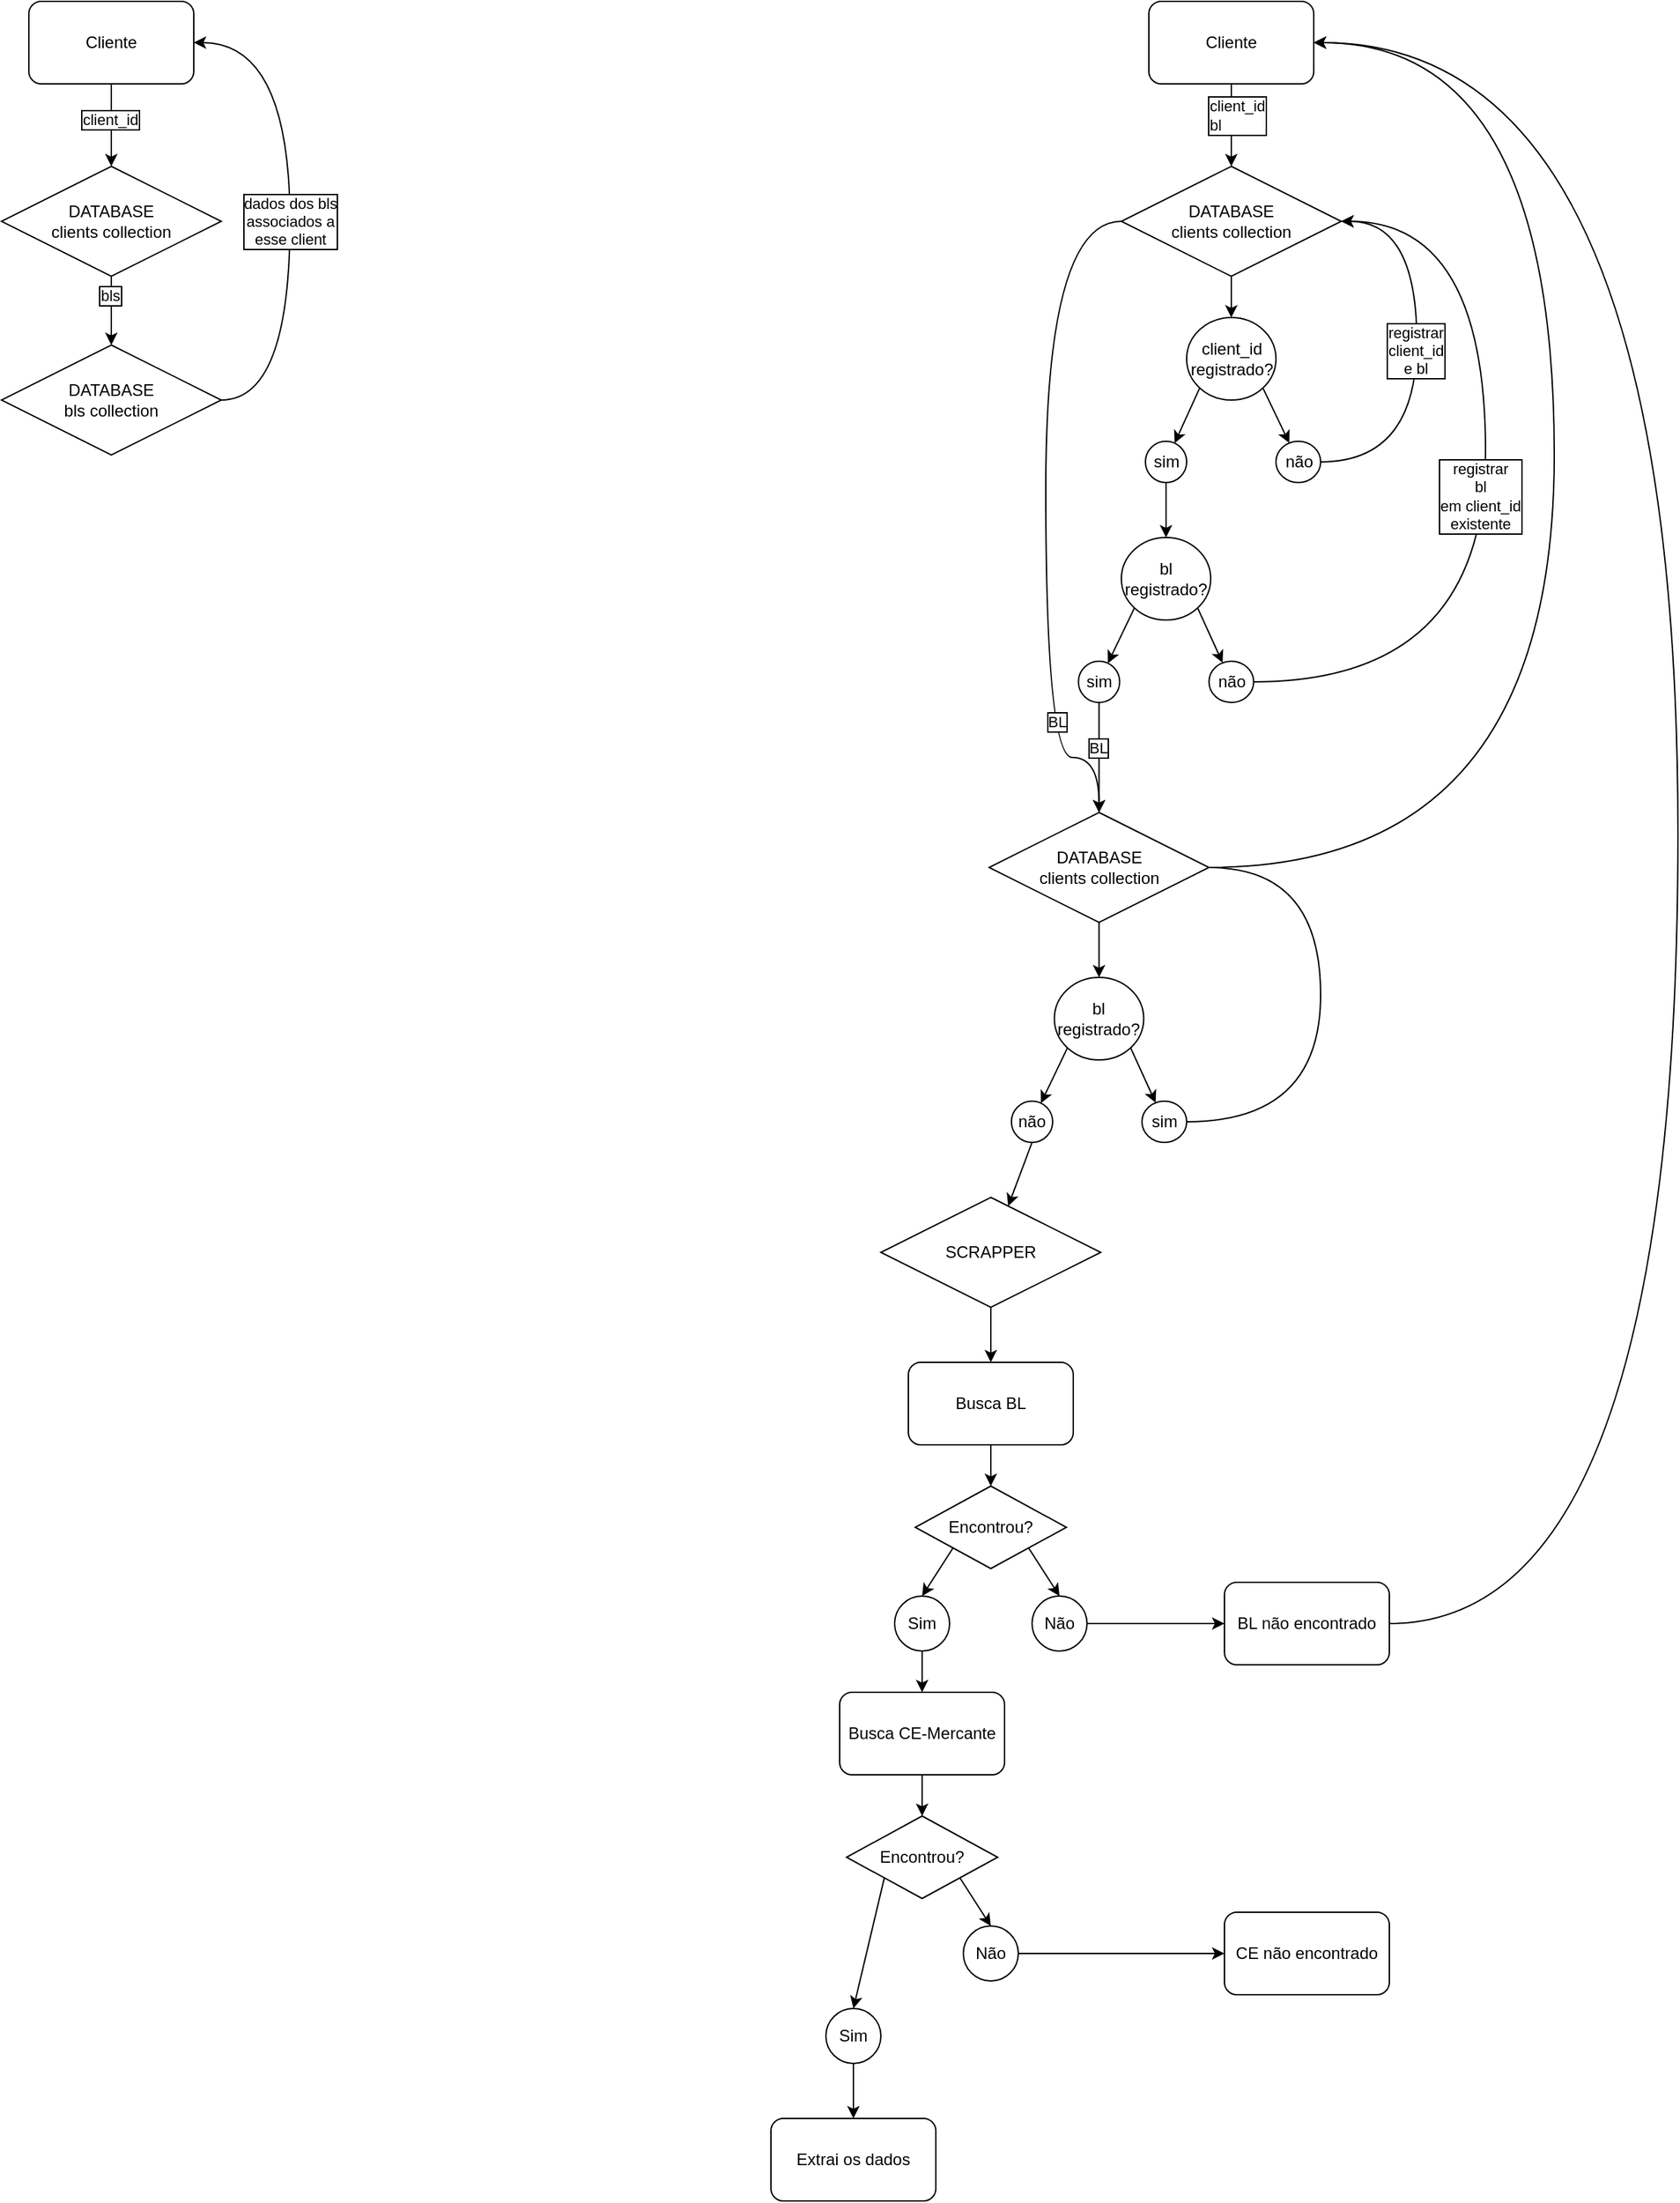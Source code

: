 <mxfile>
    <diagram id="10a4z5U91FYEix-obVRC" name="Page-1">
        <mxGraphModel dx="1066" dy="1211" grid="1" gridSize="10" guides="1" tooltips="1" connect="1" arrows="1" fold="1" page="1" pageScale="1" pageWidth="1200" pageHeight="600" math="0" shadow="0">
            <root>
                <mxCell id="0"/>
                <mxCell id="1" parent="0"/>
                <mxCell id="83" style="edgeStyle=none;html=1;exitX=0.5;exitY=1;exitDx=0;exitDy=0;entryX=0.5;entryY=0;entryDx=0;entryDy=0;" parent="1" source="81" target="82" edge="1">
                    <mxGeometry relative="1" as="geometry"/>
                </mxCell>
                <mxCell id="84" value="client_id" style="edgeLabel;html=1;align=center;verticalAlign=middle;resizable=0;points=[];spacingLeft=0;labelBorderColor=default;" parent="83" vertex="1" connectable="0">
                    <mxGeometry x="-0.133" y="-1" relative="1" as="geometry">
                        <mxPoint as="offset"/>
                    </mxGeometry>
                </mxCell>
                <mxCell id="81" value="Cliente" style="rounded=1;whiteSpace=wrap;html=1;" parent="1" vertex="1">
                    <mxGeometry x="530" y="-490" width="120" height="60" as="geometry"/>
                </mxCell>
                <mxCell id="90" value="" style="edgeStyle=none;html=1;" parent="1" source="82" target="95" edge="1">
                    <mxGeometry relative="1" as="geometry">
                        <mxPoint x="589.05" y="-259.999" as="targetPoint"/>
                    </mxGeometry>
                </mxCell>
                <mxCell id="96" value="bls" style="edgeLabel;html=1;align=center;verticalAlign=middle;resizable=0;points=[];labelBorderColor=default;" parent="90" vertex="1" connectable="0">
                    <mxGeometry x="-0.44" y="-1" relative="1" as="geometry">
                        <mxPoint as="offset"/>
                    </mxGeometry>
                </mxCell>
                <mxCell id="82" value="DATABASE&lt;br&gt;clients collection" style="rhombus;whiteSpace=wrap;html=1;" parent="1" vertex="1">
                    <mxGeometry x="510" y="-370" width="160" height="80" as="geometry"/>
                </mxCell>
                <mxCell id="97" style="edgeStyle=orthogonalEdgeStyle;html=1;exitX=1;exitY=0.5;exitDx=0;exitDy=0;entryX=1;entryY=0.5;entryDx=0;entryDy=0;curved=1;" parent="1" source="95" target="81" edge="1">
                    <mxGeometry relative="1" as="geometry">
                        <Array as="points">
                            <mxPoint x="720" y="-200"/>
                            <mxPoint x="720" y="-460"/>
                        </Array>
                    </mxGeometry>
                </mxCell>
                <mxCell id="98" value="dados dos bls&lt;br&gt;associados a&lt;br&gt;esse client" style="edgeLabel;html=1;align=center;verticalAlign=middle;resizable=0;points=[];labelBorderColor=default;" parent="97" vertex="1" connectable="0">
                    <mxGeometry x="-0.053" relative="1" as="geometry">
                        <mxPoint as="offset"/>
                    </mxGeometry>
                </mxCell>
                <mxCell id="95" value="DATABASE&lt;br&gt;bls collection" style="rhombus;whiteSpace=wrap;html=1;" parent="1" vertex="1">
                    <mxGeometry x="510" y="-240" width="160" height="80" as="geometry"/>
                </mxCell>
                <mxCell id="99" style="edgeStyle=none;html=1;exitX=0.5;exitY=1;exitDx=0;exitDy=0;entryX=0.5;entryY=0;entryDx=0;entryDy=0;" parent="1" source="101" target="103" edge="1">
                    <mxGeometry relative="1" as="geometry"/>
                </mxCell>
                <mxCell id="100" value="client_id&lt;br&gt;&lt;div style=&quot;text-align: left;&quot;&gt;&lt;span style=&quot;background-color: light-dark(#ffffff, var(--ge-dark-color, #121212));&quot;&gt;bl&lt;/span&gt;&lt;/div&gt;" style="edgeLabel;html=1;align=center;verticalAlign=middle;resizable=0;points=[];labelBorderColor=default;spacingTop=2;spacing=2;spacingLeft=0;textShadow=0;" parent="99" vertex="1" connectable="0">
                    <mxGeometry x="-0.267" y="4" relative="1" as="geometry">
                        <mxPoint as="offset"/>
                    </mxGeometry>
                </mxCell>
                <mxCell id="101" value="Cliente" style="rounded=1;whiteSpace=wrap;html=1;" parent="1" vertex="1">
                    <mxGeometry x="1345" y="-490" width="120" height="60" as="geometry"/>
                </mxCell>
                <mxCell id="102" value="" style="edgeStyle=none;html=1;" parent="1" source="103" target="106" edge="1">
                    <mxGeometry relative="1" as="geometry"/>
                </mxCell>
                <mxCell id="124" style="edgeStyle=orthogonalEdgeStyle;html=1;exitX=0;exitY=0.5;exitDx=0;exitDy=0;entryX=0.5;entryY=0;entryDx=0;entryDy=0;curved=1;" parent="1" source="103" target="123" edge="1">
                    <mxGeometry relative="1" as="geometry">
                        <Array as="points">
                            <mxPoint x="1270" y="-330"/>
                            <mxPoint x="1270" y="60"/>
                            <mxPoint x="1309" y="60"/>
                        </Array>
                    </mxGeometry>
                </mxCell>
                <mxCell id="127" value="BL" style="edgeLabel;html=1;align=center;verticalAlign=middle;resizable=0;points=[];textShadow=0;labelBorderColor=default;" parent="124" vertex="1" connectable="0">
                    <mxGeometry x="0.6" y="8" relative="1" as="geometry">
                        <mxPoint as="offset"/>
                    </mxGeometry>
                </mxCell>
                <mxCell id="103" value="DATABASE&lt;br&gt;clients collection" style="rhombus;whiteSpace=wrap;html=1;" parent="1" vertex="1">
                    <mxGeometry x="1325" y="-370" width="160" height="80" as="geometry"/>
                </mxCell>
                <mxCell id="104" style="edgeStyle=none;html=1;exitX=0;exitY=1;exitDx=0;exitDy=0;" parent="1" source="106" target="108" edge="1">
                    <mxGeometry relative="1" as="geometry"/>
                </mxCell>
                <mxCell id="105" style="edgeStyle=none;html=1;exitX=1;exitY=1;exitDx=0;exitDy=0;" parent="1" source="106" target="113" edge="1">
                    <mxGeometry relative="1" as="geometry"/>
                </mxCell>
                <mxCell id="106" value="client_id&lt;div&gt;registrado?&lt;/div&gt;" style="ellipse;whiteSpace=wrap;html=1;" parent="1" vertex="1">
                    <mxGeometry x="1372.5" y="-260" width="65" height="60" as="geometry"/>
                </mxCell>
                <mxCell id="107" value="" style="edgeStyle=none;html=1;" parent="1" source="108" target="116" edge="1">
                    <mxGeometry relative="1" as="geometry"/>
                </mxCell>
                <mxCell id="108" value="sim" style="ellipse;whiteSpace=wrap;html=1;" parent="1" vertex="1">
                    <mxGeometry x="1342.5" y="-170" width="30" height="30" as="geometry"/>
                </mxCell>
                <mxCell id="111" style="edgeStyle=orthogonalEdgeStyle;html=1;exitX=1;exitY=0.5;exitDx=0;exitDy=0;entryX=1;entryY=0.5;entryDx=0;entryDy=0;curved=1;strokeColor=default;endArrow=classic;endFill=1;" parent="1" source="113" target="103" edge="1">
                    <mxGeometry relative="1" as="geometry">
                        <Array as="points">
                            <mxPoint x="1540" y="-155"/>
                            <mxPoint x="1540" y="-330"/>
                        </Array>
                    </mxGeometry>
                </mxCell>
                <mxCell id="112" value="registrar&lt;br&gt;client_id&lt;br&gt;e bl" style="edgeLabel;html=1;align=center;verticalAlign=middle;resizable=0;points=[];labelBorderColor=default;" parent="111" vertex="1" connectable="0">
                    <mxGeometry x="0.007" y="1" relative="1" as="geometry">
                        <mxPoint as="offset"/>
                    </mxGeometry>
                </mxCell>
                <mxCell id="113" value="não" style="ellipse;whiteSpace=wrap;html=1;" parent="1" vertex="1">
                    <mxGeometry x="1437.5" y="-170" width="32.5" height="30" as="geometry"/>
                </mxCell>
                <mxCell id="114" style="edgeStyle=none;html=1;exitX=0;exitY=1;exitDx=0;exitDy=0;" parent="1" source="116" target="119" edge="1">
                    <mxGeometry relative="1" as="geometry"/>
                </mxCell>
                <mxCell id="115" style="edgeStyle=none;html=1;exitX=1;exitY=1;exitDx=0;exitDy=0;" parent="1" source="116" target="122" edge="1">
                    <mxGeometry relative="1" as="geometry"/>
                </mxCell>
                <mxCell id="116" value="bl&lt;div&gt;registrado?&lt;/div&gt;" style="ellipse;whiteSpace=wrap;html=1;" parent="1" vertex="1">
                    <mxGeometry x="1325" y="-100" width="65" height="60" as="geometry"/>
                </mxCell>
                <mxCell id="125" style="edgeStyle=none;html=1;exitX=0.5;exitY=1;exitDx=0;exitDy=0;entryX=0.5;entryY=0;entryDx=0;entryDy=0;" parent="1" source="119" target="123" edge="1">
                    <mxGeometry relative="1" as="geometry"/>
                </mxCell>
                <mxCell id="126" value="BL" style="edgeLabel;html=1;align=center;verticalAlign=middle;resizable=0;points=[];textShadow=0;labelBorderColor=default;" parent="125" vertex="1" connectable="0">
                    <mxGeometry x="-0.175" y="-1" relative="1" as="geometry">
                        <mxPoint as="offset"/>
                    </mxGeometry>
                </mxCell>
                <mxCell id="119" value="sim" style="ellipse;whiteSpace=wrap;html=1;" parent="1" vertex="1">
                    <mxGeometry x="1293.75" y="-10" width="30" height="30" as="geometry"/>
                </mxCell>
                <mxCell id="120" style="edgeStyle=orthogonalEdgeStyle;html=1;exitX=1;exitY=0.5;exitDx=0;exitDy=0;entryX=1;entryY=0.5;entryDx=0;entryDy=0;curved=1;endArrow=classic;endFill=1;" parent="1" source="122" target="103" edge="1">
                    <mxGeometry relative="1" as="geometry">
                        <Array as="points">
                            <mxPoint x="1590" y="5"/>
                            <mxPoint x="1590" y="-330"/>
                        </Array>
                    </mxGeometry>
                </mxCell>
                <mxCell id="121" value="registrar&lt;br&gt;bl&lt;br&gt;em client_id&lt;div&gt;existente&lt;/div&gt;" style="edgeLabel;html=1;align=center;verticalAlign=middle;resizable=0;points=[];labelBorderColor=default;" parent="120" vertex="1" connectable="0">
                    <mxGeometry x="-0.002" y="4" relative="1" as="geometry">
                        <mxPoint as="offset"/>
                    </mxGeometry>
                </mxCell>
                <mxCell id="122" value="não" style="ellipse;whiteSpace=wrap;html=1;" parent="1" vertex="1">
                    <mxGeometry x="1388.75" y="-10" width="32.5" height="30" as="geometry"/>
                </mxCell>
                <mxCell id="135" value="" style="edgeStyle=none;html=1;" parent="1" source="123" target="132" edge="1">
                    <mxGeometry relative="1" as="geometry"/>
                </mxCell>
                <mxCell id="176" style="edgeStyle=orthogonalEdgeStyle;html=1;exitX=1;exitY=0.5;exitDx=0;exitDy=0;entryX=1;entryY=0.5;entryDx=0;entryDy=0;curved=1;" parent="1" source="123" target="101" edge="1">
                    <mxGeometry relative="1" as="geometry">
                        <Array as="points">
                            <mxPoint x="1640" y="140"/>
                            <mxPoint x="1640" y="-460"/>
                        </Array>
                    </mxGeometry>
                </mxCell>
                <mxCell id="123" value="DATABASE&lt;br&gt;clients collection" style="rhombus;whiteSpace=wrap;html=1;" parent="1" vertex="1">
                    <mxGeometry x="1228.75" y="100" width="160" height="80" as="geometry"/>
                </mxCell>
                <mxCell id="130" style="edgeStyle=none;html=1;exitX=0;exitY=1;exitDx=0;exitDy=0;" parent="1" source="132" target="133" edge="1">
                    <mxGeometry relative="1" as="geometry"/>
                </mxCell>
                <mxCell id="131" style="edgeStyle=none;html=1;exitX=1;exitY=1;exitDx=0;exitDy=0;" parent="1" source="132" target="134" edge="1">
                    <mxGeometry relative="1" as="geometry"/>
                </mxCell>
                <mxCell id="132" value="bl&lt;div&gt;registrado?&lt;/div&gt;" style="ellipse;whiteSpace=wrap;html=1;" parent="1" vertex="1">
                    <mxGeometry x="1276.25" y="220" width="65" height="60" as="geometry"/>
                </mxCell>
                <mxCell id="138" style="edgeStyle=none;html=1;" parent="1" target="140" edge="1">
                    <mxGeometry relative="1" as="geometry">
                        <mxPoint x="1240" y="380" as="targetPoint"/>
                        <mxPoint x="1260" y="340" as="sourcePoint"/>
                    </mxGeometry>
                </mxCell>
                <mxCell id="133" value="não" style="ellipse;whiteSpace=wrap;html=1;" parent="1" vertex="1">
                    <mxGeometry x="1245" y="310" width="30" height="30" as="geometry"/>
                </mxCell>
                <mxCell id="175" style="edgeStyle=orthogonalEdgeStyle;html=1;exitX=1;exitY=0.5;exitDx=0;exitDy=0;entryX=1;entryY=0.5;entryDx=0;entryDy=0;curved=1;endArrow=none;endFill=0;" parent="1" source="134" target="123" edge="1">
                    <mxGeometry relative="1" as="geometry">
                        <Array as="points">
                            <mxPoint x="1470" y="325"/>
                            <mxPoint x="1470" y="140"/>
                        </Array>
                    </mxGeometry>
                </mxCell>
                <mxCell id="134" value="sim" style="ellipse;whiteSpace=wrap;html=1;" parent="1" vertex="1">
                    <mxGeometry x="1340" y="310" width="32.5" height="30" as="geometry"/>
                </mxCell>
                <mxCell id="140" value="SCRAPPER" style="rhombus;whiteSpace=wrap;html=1;" parent="1" vertex="1">
                    <mxGeometry x="1150" y="380" width="160" height="80" as="geometry"/>
                </mxCell>
                <mxCell id="141" style="edgeStyle=none;html=1;exitX=0.5;exitY=1;exitDx=0;exitDy=0;entryX=0.5;entryY=0;entryDx=0;entryDy=0;" parent="1" target="143" edge="1">
                    <mxGeometry relative="1" as="geometry">
                        <mxPoint x="1230" y="460" as="sourcePoint"/>
                    </mxGeometry>
                </mxCell>
                <mxCell id="142" style="edgeStyle=none;html=1;exitX=0.5;exitY=1;exitDx=0;exitDy=0;" parent="1" source="143" target="146" edge="1">
                    <mxGeometry relative="1" as="geometry"/>
                </mxCell>
                <mxCell id="143" value="Busca BL" style="rounded=1;whiteSpace=wrap;html=1;" parent="1" vertex="1">
                    <mxGeometry x="1170" y="500" width="120" height="60" as="geometry"/>
                </mxCell>
                <mxCell id="144" style="edgeStyle=none;html=1;exitX=0;exitY=1;exitDx=0;exitDy=0;entryX=0.5;entryY=0;entryDx=0;entryDy=0;" parent="1" source="146" target="148" edge="1">
                    <mxGeometry relative="1" as="geometry"/>
                </mxCell>
                <mxCell id="145" style="edgeStyle=none;html=1;exitX=1;exitY=1;exitDx=0;exitDy=0;entryX=0.5;entryY=0;entryDx=0;entryDy=0;" parent="1" source="146" target="150" edge="1">
                    <mxGeometry relative="1" as="geometry"/>
                </mxCell>
                <mxCell id="146" value="Encontrou?" style="rhombus;whiteSpace=wrap;html=1;" parent="1" vertex="1">
                    <mxGeometry x="1175" y="590" width="110" height="60" as="geometry"/>
                </mxCell>
                <mxCell id="147" value="" style="edgeStyle=none;html=1;" parent="1" source="148" target="153" edge="1">
                    <mxGeometry relative="1" as="geometry"/>
                </mxCell>
                <mxCell id="148" value="Sim" style="ellipse;whiteSpace=wrap;html=1;" parent="1" vertex="1">
                    <mxGeometry x="1160" y="670" width="40" height="40" as="geometry"/>
                </mxCell>
                <mxCell id="149" style="edgeStyle=none;html=1;exitX=1;exitY=0.5;exitDx=0;exitDy=0;" parent="1" source="150" edge="1">
                    <mxGeometry relative="1" as="geometry">
                        <mxPoint x="1400" y="690" as="targetPoint"/>
                    </mxGeometry>
                </mxCell>
                <mxCell id="150" value="Não" style="ellipse;whiteSpace=wrap;html=1;" parent="1" vertex="1">
                    <mxGeometry x="1260" y="670" width="40" height="40" as="geometry"/>
                </mxCell>
                <mxCell id="174" style="edgeStyle=orthogonalEdgeStyle;html=1;exitX=1;exitY=0.5;exitDx=0;exitDy=0;entryX=1;entryY=0.5;entryDx=0;entryDy=0;curved=1;" parent="1" source="151" target="101" edge="1">
                    <mxGeometry relative="1" as="geometry">
                        <Array as="points">
                            <mxPoint x="1730" y="690"/>
                            <mxPoint x="1730" y="-460"/>
                        </Array>
                    </mxGeometry>
                </mxCell>
                <mxCell id="151" value="BL não encontrado" style="rounded=1;whiteSpace=wrap;html=1;" parent="1" vertex="1">
                    <mxGeometry x="1400" y="660" width="120" height="60" as="geometry"/>
                </mxCell>
                <mxCell id="152" style="edgeStyle=none;html=1;exitX=0.5;exitY=1;exitDx=0;exitDy=0;entryX=0.5;entryY=0;entryDx=0;entryDy=0;" parent="1" source="153" target="156" edge="1">
                    <mxGeometry relative="1" as="geometry"/>
                </mxCell>
                <mxCell id="153" value="Busca CE-Mercante" style="rounded=1;whiteSpace=wrap;html=1;" parent="1" vertex="1">
                    <mxGeometry x="1120" y="740" width="120" height="60" as="geometry"/>
                </mxCell>
                <mxCell id="154" style="edgeStyle=none;html=1;exitX=0;exitY=1;exitDx=0;exitDy=0;entryX=0.5;entryY=0;entryDx=0;entryDy=0;" parent="1" source="156" target="158" edge="1">
                    <mxGeometry relative="1" as="geometry"/>
                </mxCell>
                <mxCell id="155" style="edgeStyle=none;html=1;exitX=1;exitY=1;exitDx=0;exitDy=0;entryX=0.5;entryY=0;entryDx=0;entryDy=0;" parent="1" source="156" target="160" edge="1">
                    <mxGeometry relative="1" as="geometry"/>
                </mxCell>
                <mxCell id="156" value="Encontrou?" style="rhombus;whiteSpace=wrap;html=1;" parent="1" vertex="1">
                    <mxGeometry x="1125" y="830" width="110" height="60" as="geometry"/>
                </mxCell>
                <mxCell id="157" style="edgeStyle=none;html=1;exitX=0.5;exitY=1;exitDx=0;exitDy=0;" parent="1" source="158" target="162" edge="1">
                    <mxGeometry relative="1" as="geometry"/>
                </mxCell>
                <mxCell id="158" value="Sim" style="ellipse;whiteSpace=wrap;html=1;" parent="1" vertex="1">
                    <mxGeometry x="1110" y="970" width="40" height="40" as="geometry"/>
                </mxCell>
                <mxCell id="159" style="edgeStyle=none;html=1;exitX=1;exitY=0.5;exitDx=0;exitDy=0;entryX=0;entryY=0.5;entryDx=0;entryDy=0;" parent="1" source="160" target="161" edge="1">
                    <mxGeometry relative="1" as="geometry"/>
                </mxCell>
                <mxCell id="160" value="Não" style="ellipse;whiteSpace=wrap;html=1;" parent="1" vertex="1">
                    <mxGeometry x="1210" y="910" width="40" height="40" as="geometry"/>
                </mxCell>
                <mxCell id="161" value="CE não encontrado" style="rounded=1;whiteSpace=wrap;html=1;" parent="1" vertex="1">
                    <mxGeometry x="1400" y="900" width="120" height="60" as="geometry"/>
                </mxCell>
                <mxCell id="162" value="Extrai os dados" style="rounded=1;whiteSpace=wrap;html=1;" parent="1" vertex="1">
                    <mxGeometry x="1070" y="1050" width="120" height="60" as="geometry"/>
                </mxCell>
            </root>
        </mxGraphModel>
    </diagram>
    <diagram name="Copy of Page-1" id="iucxW2DuM8z21SHkmyrD">
        <mxGraphModel dx="1066" dy="1211" grid="1" gridSize="10" guides="1" tooltips="1" connect="1" arrows="1" fold="1" page="1" pageScale="1" pageWidth="1200" pageHeight="600" math="0" shadow="0">
            <root>
                <mxCell id="mzggKR0UHcO8cxkBHAyF-0"/>
                <mxCell id="mzggKR0UHcO8cxkBHAyF-1" parent="mzggKR0UHcO8cxkBHAyF-0"/>
                <mxCell id="mzggKR0UHcO8cxkBHAyF-2" style="edgeStyle=none;html=1;exitX=0.5;exitY=1;exitDx=0;exitDy=0;entryX=0.5;entryY=0;entryDx=0;entryDy=0;" edge="1" parent="mzggKR0UHcO8cxkBHAyF-1" source="mzggKR0UHcO8cxkBHAyF-4" target="mzggKR0UHcO8cxkBHAyF-7">
                    <mxGeometry relative="1" as="geometry"/>
                </mxCell>
                <mxCell id="mzggKR0UHcO8cxkBHAyF-3" style="edgeStyle=orthogonalEdgeStyle;html=1;exitX=0;exitY=0.5;exitDx=0;exitDy=0;entryX=0.5;entryY=1;entryDx=0;entryDy=0;" edge="1" parent="mzggKR0UHcO8cxkBHAyF-1" source="mzggKR0UHcO8cxkBHAyF-4" target="mzggKR0UHcO8cxkBHAyF-5">
                    <mxGeometry relative="1" as="geometry"/>
                </mxCell>
                <mxCell id="mzggKR0UHcO8cxkBHAyF-4" value="Scraper" style="rhombus;whiteSpace=wrap;html=1;" vertex="1" parent="mzggKR0UHcO8cxkBHAyF-1">
                    <mxGeometry x="410" y="150" width="200" height="80" as="geometry"/>
                </mxCell>
                <mxCell id="mzggKR0UHcO8cxkBHAyF-5" value="Páginas HTML" style="rounded=0;whiteSpace=wrap;html=1;" vertex="1" parent="mzggKR0UHcO8cxkBHAyF-1">
                    <mxGeometry x="250" y="30" width="200" height="60" as="geometry"/>
                </mxCell>
                <mxCell id="mzggKR0UHcO8cxkBHAyF-6" style="edgeStyle=none;html=1;exitX=0.5;exitY=1;exitDx=0;exitDy=0;" edge="1" parent="mzggKR0UHcO8cxkBHAyF-1" source="mzggKR0UHcO8cxkBHAyF-7" target="mzggKR0UHcO8cxkBHAyF-10">
                    <mxGeometry relative="1" as="geometry"/>
                </mxCell>
                <mxCell id="mzggKR0UHcO8cxkBHAyF-7" value="Busca BL" style="rounded=1;whiteSpace=wrap;html=1;" vertex="1" parent="mzggKR0UHcO8cxkBHAyF-1">
                    <mxGeometry x="450" y="270" width="120" height="60" as="geometry"/>
                </mxCell>
                <mxCell id="mzggKR0UHcO8cxkBHAyF-8" style="edgeStyle=none;html=1;exitX=0;exitY=1;exitDx=0;exitDy=0;entryX=0.5;entryY=0;entryDx=0;entryDy=0;" edge="1" parent="mzggKR0UHcO8cxkBHAyF-1" source="mzggKR0UHcO8cxkBHAyF-10" target="mzggKR0UHcO8cxkBHAyF-12">
                    <mxGeometry relative="1" as="geometry"/>
                </mxCell>
                <mxCell id="mzggKR0UHcO8cxkBHAyF-9" style="edgeStyle=none;html=1;exitX=1;exitY=1;exitDx=0;exitDy=0;entryX=0.5;entryY=0;entryDx=0;entryDy=0;" edge="1" parent="mzggKR0UHcO8cxkBHAyF-1" source="mzggKR0UHcO8cxkBHAyF-10" target="mzggKR0UHcO8cxkBHAyF-14">
                    <mxGeometry relative="1" as="geometry"/>
                </mxCell>
                <mxCell id="mzggKR0UHcO8cxkBHAyF-10" value="Encontrou?" style="rhombus;whiteSpace=wrap;html=1;" vertex="1" parent="mzggKR0UHcO8cxkBHAyF-1">
                    <mxGeometry x="455" y="360" width="110" height="60" as="geometry"/>
                </mxCell>
                <mxCell id="mzggKR0UHcO8cxkBHAyF-11" value="" style="edgeStyle=none;html=1;" edge="1" parent="mzggKR0UHcO8cxkBHAyF-1" source="mzggKR0UHcO8cxkBHAyF-12" target="mzggKR0UHcO8cxkBHAyF-21">
                    <mxGeometry relative="1" as="geometry"/>
                </mxCell>
                <mxCell id="mzggKR0UHcO8cxkBHAyF-12" value="Sim" style="ellipse;whiteSpace=wrap;html=1;" vertex="1" parent="mzggKR0UHcO8cxkBHAyF-1">
                    <mxGeometry x="440" y="440" width="40" height="40" as="geometry"/>
                </mxCell>
                <mxCell id="mzggKR0UHcO8cxkBHAyF-13" style="edgeStyle=none;html=1;exitX=1;exitY=0.5;exitDx=0;exitDy=0;" edge="1" parent="mzggKR0UHcO8cxkBHAyF-1" source="mzggKR0UHcO8cxkBHAyF-14">
                    <mxGeometry relative="1" as="geometry">
                        <mxPoint x="680" y="460" as="targetPoint"/>
                    </mxGeometry>
                </mxCell>
                <mxCell id="mzggKR0UHcO8cxkBHAyF-14" value="Não" style="ellipse;whiteSpace=wrap;html=1;" vertex="1" parent="mzggKR0UHcO8cxkBHAyF-1">
                    <mxGeometry x="540" y="440" width="40" height="40" as="geometry"/>
                </mxCell>
                <mxCell id="mzggKR0UHcO8cxkBHAyF-15" style="edgeStyle=none;html=1;exitX=0;exitY=0.5;exitDx=0;exitDy=0;entryX=1;entryY=0.5;entryDx=0;entryDy=0;" edge="1" parent="mzggKR0UHcO8cxkBHAyF-1" source="mzggKR0UHcO8cxkBHAyF-17" target="mzggKR0UHcO8cxkBHAyF-4">
                    <mxGeometry relative="1" as="geometry"/>
                </mxCell>
                <mxCell id="mzggKR0UHcO8cxkBHAyF-16" value="PEDE BL" style="edgeLabel;html=1;align=center;verticalAlign=middle;resizable=0;points=[];" vertex="1" connectable="0" parent="mzggKR0UHcO8cxkBHAyF-15">
                    <mxGeometry x="-0.28" y="-3" relative="1" as="geometry">
                        <mxPoint as="offset"/>
                    </mxGeometry>
                </mxCell>
                <mxCell id="mzggKR0UHcO8cxkBHAyF-17" value="Kafka" style="rhombus;whiteSpace=wrap;html=1;" vertex="1" parent="mzggKR0UHcO8cxkBHAyF-1">
                    <mxGeometry x="760" y="150" width="200" height="80" as="geometry"/>
                </mxCell>
                <mxCell id="mzggKR0UHcO8cxkBHAyF-18" style="edgeStyle=orthogonalEdgeStyle;html=1;exitX=1;exitY=0.5;exitDx=0;exitDy=0;entryX=0.5;entryY=1;entryDx=0;entryDy=0;" edge="1" parent="mzggKR0UHcO8cxkBHAyF-1" source="mzggKR0UHcO8cxkBHAyF-19" target="mzggKR0UHcO8cxkBHAyF-17">
                    <mxGeometry relative="1" as="geometry"/>
                </mxCell>
                <mxCell id="mzggKR0UHcO8cxkBHAyF-19" value="BL não encontrado" style="rounded=1;whiteSpace=wrap;html=1;" vertex="1" parent="mzggKR0UHcO8cxkBHAyF-1">
                    <mxGeometry x="680" y="430" width="120" height="60" as="geometry"/>
                </mxCell>
                <mxCell id="mzggKR0UHcO8cxkBHAyF-20" style="edgeStyle=none;html=1;exitX=0.5;exitY=1;exitDx=0;exitDy=0;entryX=0.5;entryY=0;entryDx=0;entryDy=0;" edge="1" parent="mzggKR0UHcO8cxkBHAyF-1" source="mzggKR0UHcO8cxkBHAyF-21" target="mzggKR0UHcO8cxkBHAyF-24">
                    <mxGeometry relative="1" as="geometry"/>
                </mxCell>
                <mxCell id="mzggKR0UHcO8cxkBHAyF-21" value="Busca CE-Mercante" style="rounded=1;whiteSpace=wrap;html=1;" vertex="1" parent="mzggKR0UHcO8cxkBHAyF-1">
                    <mxGeometry x="400" y="510" width="120" height="60" as="geometry"/>
                </mxCell>
                <mxCell id="mzggKR0UHcO8cxkBHAyF-22" style="edgeStyle=none;html=1;exitX=0;exitY=1;exitDx=0;exitDy=0;entryX=0.5;entryY=0;entryDx=0;entryDy=0;" edge="1" parent="mzggKR0UHcO8cxkBHAyF-1" source="mzggKR0UHcO8cxkBHAyF-24" target="mzggKR0UHcO8cxkBHAyF-27">
                    <mxGeometry relative="1" as="geometry"/>
                </mxCell>
                <mxCell id="mzggKR0UHcO8cxkBHAyF-23" style="edgeStyle=none;html=1;exitX=1;exitY=1;exitDx=0;exitDy=0;entryX=0.5;entryY=0;entryDx=0;entryDy=0;" edge="1" parent="mzggKR0UHcO8cxkBHAyF-1" source="mzggKR0UHcO8cxkBHAyF-24" target="mzggKR0UHcO8cxkBHAyF-29">
                    <mxGeometry relative="1" as="geometry"/>
                </mxCell>
                <mxCell id="mzggKR0UHcO8cxkBHAyF-24" value="Encontrou?" style="rhombus;whiteSpace=wrap;html=1;" vertex="1" parent="mzggKR0UHcO8cxkBHAyF-1">
                    <mxGeometry x="405" y="600" width="110" height="60" as="geometry"/>
                </mxCell>
                <mxCell id="mzggKR0UHcO8cxkBHAyF-25" style="edgeStyle=none;html=1;exitX=0.5;exitY=1;exitDx=0;exitDy=0;" edge="1" parent="mzggKR0UHcO8cxkBHAyF-1" source="mzggKR0UHcO8cxkBHAyF-27" target="mzggKR0UHcO8cxkBHAyF-33">
                    <mxGeometry relative="1" as="geometry"/>
                </mxCell>
                <mxCell id="mzggKR0UHcO8cxkBHAyF-26" style="edgeStyle=orthogonalEdgeStyle;html=1;exitX=1;exitY=0.5;exitDx=0;exitDy=0;entryX=1;entryY=0.5;entryDx=0;entryDy=0;" edge="1" parent="mzggKR0UHcO8cxkBHAyF-1" source="mzggKR0UHcO8cxkBHAyF-27" target="mzggKR0UHcO8cxkBHAyF-17">
                    <mxGeometry relative="1" as="geometry">
                        <Array as="points">
                            <mxPoint x="960" y="760"/>
                        </Array>
                    </mxGeometry>
                </mxCell>
                <mxCell id="mzggKR0UHcO8cxkBHAyF-27" value="Sim" style="ellipse;whiteSpace=wrap;html=1;" vertex="1" parent="mzggKR0UHcO8cxkBHAyF-1">
                    <mxGeometry x="390" y="740" width="40" height="40" as="geometry"/>
                </mxCell>
                <mxCell id="mzggKR0UHcO8cxkBHAyF-28" style="edgeStyle=none;html=1;exitX=1;exitY=0.5;exitDx=0;exitDy=0;entryX=0;entryY=0.5;entryDx=0;entryDy=0;" edge="1" parent="mzggKR0UHcO8cxkBHAyF-1" source="mzggKR0UHcO8cxkBHAyF-29" target="mzggKR0UHcO8cxkBHAyF-31">
                    <mxGeometry relative="1" as="geometry"/>
                </mxCell>
                <mxCell id="mzggKR0UHcO8cxkBHAyF-29" value="Não" style="ellipse;whiteSpace=wrap;html=1;" vertex="1" parent="mzggKR0UHcO8cxkBHAyF-1">
                    <mxGeometry x="490" y="680" width="40" height="40" as="geometry"/>
                </mxCell>
                <mxCell id="mzggKR0UHcO8cxkBHAyF-30" style="edgeStyle=orthogonalEdgeStyle;html=1;exitX=1;exitY=0.5;exitDx=0;exitDy=0;entryX=1;entryY=1;entryDx=0;entryDy=0;" edge="1" parent="mzggKR0UHcO8cxkBHAyF-1" source="mzggKR0UHcO8cxkBHAyF-31" target="mzggKR0UHcO8cxkBHAyF-17">
                    <mxGeometry relative="1" as="geometry"/>
                </mxCell>
                <mxCell id="mzggKR0UHcO8cxkBHAyF-31" value="CE não encontrado" style="rounded=1;whiteSpace=wrap;html=1;" vertex="1" parent="mzggKR0UHcO8cxkBHAyF-1">
                    <mxGeometry x="680" y="670" width="120" height="60" as="geometry"/>
                </mxCell>
                <mxCell id="mzggKR0UHcO8cxkBHAyF-32" style="edgeStyle=orthogonalEdgeStyle;html=1;exitX=1;exitY=0.5;exitDx=0;exitDy=0;entryX=1;entryY=0.5;entryDx=0;entryDy=0;" edge="1" parent="mzggKR0UHcO8cxkBHAyF-1" source="mzggKR0UHcO8cxkBHAyF-33" target="mzggKR0UHcO8cxkBHAyF-17">
                    <mxGeometry relative="1" as="geometry">
                        <Array as="points">
                            <mxPoint x="960" y="850"/>
                        </Array>
                    </mxGeometry>
                </mxCell>
                <mxCell id="mzggKR0UHcO8cxkBHAyF-33" value="Extrai os dados" style="rounded=1;whiteSpace=wrap;html=1;" vertex="1" parent="mzggKR0UHcO8cxkBHAyF-1">
                    <mxGeometry x="350" y="820" width="120" height="60" as="geometry"/>
                </mxCell>
                <mxCell id="mzggKR0UHcO8cxkBHAyF-34" style="edgeStyle=none;html=1;exitX=0.5;exitY=1;exitDx=0;exitDy=0;entryX=0.5;entryY=0;entryDx=0;entryDy=0;" edge="1" parent="mzggKR0UHcO8cxkBHAyF-1" source="mzggKR0UHcO8cxkBHAyF-36" target="mzggKR0UHcO8cxkBHAyF-38">
                    <mxGeometry relative="1" as="geometry"/>
                </mxCell>
                <mxCell id="mzggKR0UHcO8cxkBHAyF-35" value="client_id&lt;br&gt;&lt;div style=&quot;text-align: left;&quot;&gt;&lt;span style=&quot;background-color: light-dark(#ffffff, var(--ge-dark-color, #121212));&quot;&gt;bl&lt;/span&gt;&lt;/div&gt;" style="edgeLabel;html=1;align=center;verticalAlign=middle;resizable=0;points=[];labelBorderColor=default;spacingTop=2;spacing=2;spacingLeft=0;textShadow=0;" vertex="1" connectable="0" parent="mzggKR0UHcO8cxkBHAyF-34">
                    <mxGeometry x="-0.267" y="4" relative="1" as="geometry">
                        <mxPoint as="offset"/>
                    </mxGeometry>
                </mxCell>
                <mxCell id="mzggKR0UHcO8cxkBHAyF-36" value="Cliente" style="rounded=1;whiteSpace=wrap;html=1;" vertex="1" parent="mzggKR0UHcO8cxkBHAyF-1">
                    <mxGeometry x="925" y="-490" width="120" height="60" as="geometry"/>
                </mxCell>
                <mxCell id="mzggKR0UHcO8cxkBHAyF-37" value="" style="edgeStyle=none;html=1;" edge="1" parent="mzggKR0UHcO8cxkBHAyF-1" source="mzggKR0UHcO8cxkBHAyF-38" target="mzggKR0UHcO8cxkBHAyF-41">
                    <mxGeometry relative="1" as="geometry"/>
                </mxCell>
                <mxCell id="mzggKR0UHcO8cxkBHAyF-38" value="DATABASE&lt;br&gt;clients collection" style="rhombus;whiteSpace=wrap;html=1;" vertex="1" parent="mzggKR0UHcO8cxkBHAyF-1">
                    <mxGeometry x="905" y="-370" width="160" height="80" as="geometry"/>
                </mxCell>
                <mxCell id="mzggKR0UHcO8cxkBHAyF-39" style="edgeStyle=none;html=1;exitX=0;exitY=1;exitDx=0;exitDy=0;" edge="1" parent="mzggKR0UHcO8cxkBHAyF-1" source="mzggKR0UHcO8cxkBHAyF-41" target="mzggKR0UHcO8cxkBHAyF-43">
                    <mxGeometry relative="1" as="geometry"/>
                </mxCell>
                <mxCell id="mzggKR0UHcO8cxkBHAyF-40" style="edgeStyle=none;html=1;exitX=1;exitY=1;exitDx=0;exitDy=0;" edge="1" parent="mzggKR0UHcO8cxkBHAyF-1" source="mzggKR0UHcO8cxkBHAyF-41" target="mzggKR0UHcO8cxkBHAyF-48">
                    <mxGeometry relative="1" as="geometry"/>
                </mxCell>
                <mxCell id="mzggKR0UHcO8cxkBHAyF-41" value="client_id&lt;div&gt;registrado?&lt;/div&gt;" style="ellipse;whiteSpace=wrap;html=1;" vertex="1" parent="mzggKR0UHcO8cxkBHAyF-1">
                    <mxGeometry x="952.5" y="-260" width="65" height="60" as="geometry"/>
                </mxCell>
                <mxCell id="mzggKR0UHcO8cxkBHAyF-42" value="" style="edgeStyle=none;html=1;" edge="1" parent="mzggKR0UHcO8cxkBHAyF-1" source="mzggKR0UHcO8cxkBHAyF-43" target="mzggKR0UHcO8cxkBHAyF-51">
                    <mxGeometry relative="1" as="geometry"/>
                </mxCell>
                <mxCell id="mzggKR0UHcO8cxkBHAyF-43" value="sim" style="ellipse;whiteSpace=wrap;html=1;" vertex="1" parent="mzggKR0UHcO8cxkBHAyF-1">
                    <mxGeometry x="922.5" y="-170" width="30" height="30" as="geometry"/>
                </mxCell>
                <mxCell id="mzggKR0UHcO8cxkBHAyF-44" style="edgeStyle=orthogonalEdgeStyle;html=1;exitX=1;exitY=0.5;exitDx=0;exitDy=0;entryX=1;entryY=0.5;entryDx=0;entryDy=0;curved=1;" edge="1" parent="mzggKR0UHcO8cxkBHAyF-1" source="mzggKR0UHcO8cxkBHAyF-38" target="mzggKR0UHcO8cxkBHAyF-36">
                    <mxGeometry relative="1" as="geometry">
                        <Array as="points">
                            <mxPoint x="1120" y="-330"/>
                            <mxPoint x="1120" y="-460"/>
                        </Array>
                    </mxGeometry>
                </mxCell>
                <mxCell id="mzggKR0UHcO8cxkBHAyF-45" value="client_id&lt;br&gt;e&lt;br&gt;bl&lt;br&gt;registrados" style="edgeLabel;html=1;align=center;verticalAlign=middle;resizable=0;points=[];labelBorderColor=default;" vertex="1" connectable="0" parent="mzggKR0UHcO8cxkBHAyF-44">
                    <mxGeometry x="-0.013" y="2" relative="1" as="geometry">
                        <mxPoint x="2" y="13" as="offset"/>
                    </mxGeometry>
                </mxCell>
                <mxCell id="mzggKR0UHcO8cxkBHAyF-46" style="edgeStyle=orthogonalEdgeStyle;html=1;exitX=1;exitY=0.5;exitDx=0;exitDy=0;entryX=1;entryY=0.5;entryDx=0;entryDy=0;curved=1;strokeColor=default;endArrow=none;endFill=0;" edge="1" parent="mzggKR0UHcO8cxkBHAyF-1" source="mzggKR0UHcO8cxkBHAyF-48" target="mzggKR0UHcO8cxkBHAyF-38">
                    <mxGeometry relative="1" as="geometry">
                        <Array as="points">
                            <mxPoint x="1120" y="-155"/>
                            <mxPoint x="1120" y="-330"/>
                        </Array>
                    </mxGeometry>
                </mxCell>
                <mxCell id="mzggKR0UHcO8cxkBHAyF-47" value="registrar&lt;br&gt;client_id&lt;br&gt;e bl" style="edgeLabel;html=1;align=center;verticalAlign=middle;resizable=0;points=[];labelBorderColor=default;" vertex="1" connectable="0" parent="mzggKR0UHcO8cxkBHAyF-46">
                    <mxGeometry x="0.007" y="1" relative="1" as="geometry">
                        <mxPoint as="offset"/>
                    </mxGeometry>
                </mxCell>
                <mxCell id="mzggKR0UHcO8cxkBHAyF-48" value="não" style="ellipse;whiteSpace=wrap;html=1;" vertex="1" parent="mzggKR0UHcO8cxkBHAyF-1">
                    <mxGeometry x="1017.5" y="-170" width="32.5" height="30" as="geometry"/>
                </mxCell>
                <mxCell id="mzggKR0UHcO8cxkBHAyF-49" style="edgeStyle=none;html=1;exitX=0;exitY=1;exitDx=0;exitDy=0;" edge="1" parent="mzggKR0UHcO8cxkBHAyF-1" source="mzggKR0UHcO8cxkBHAyF-51" target="mzggKR0UHcO8cxkBHAyF-54">
                    <mxGeometry relative="1" as="geometry"/>
                </mxCell>
                <mxCell id="mzggKR0UHcO8cxkBHAyF-50" style="edgeStyle=none;html=1;exitX=1;exitY=1;exitDx=0;exitDy=0;" edge="1" parent="mzggKR0UHcO8cxkBHAyF-1" source="mzggKR0UHcO8cxkBHAyF-51" target="mzggKR0UHcO8cxkBHAyF-57">
                    <mxGeometry relative="1" as="geometry"/>
                </mxCell>
                <mxCell id="mzggKR0UHcO8cxkBHAyF-51" value="bl&lt;div&gt;registrado?&lt;/div&gt;" style="ellipse;whiteSpace=wrap;html=1;" vertex="1" parent="mzggKR0UHcO8cxkBHAyF-1">
                    <mxGeometry x="905" y="-100" width="65" height="60" as="geometry"/>
                </mxCell>
                <mxCell id="mzggKR0UHcO8cxkBHAyF-52" style="edgeStyle=orthogonalEdgeStyle;html=1;exitX=0;exitY=0.5;exitDx=0;exitDy=0;entryX=0;entryY=0.5;entryDx=0;entryDy=0;curved=1;" edge="1" parent="mzggKR0UHcO8cxkBHAyF-1" source="mzggKR0UHcO8cxkBHAyF-54" target="mzggKR0UHcO8cxkBHAyF-36">
                    <mxGeometry relative="1" as="geometry">
                        <Array as="points">
                            <mxPoint x="830" y="5"/>
                            <mxPoint x="830" y="-460"/>
                        </Array>
                    </mxGeometry>
                </mxCell>
                <mxCell id="mzggKR0UHcO8cxkBHAyF-53" value="client_id&lt;br&gt;e bl&lt;br&gt;já registrados" style="edgeLabel;html=1;align=center;verticalAlign=middle;resizable=0;points=[];labelBorderColor=default;" vertex="1" connectable="0" parent="mzggKR0UHcO8cxkBHAyF-52">
                    <mxGeometry x="-0.0" y="1" relative="1" as="geometry">
                        <mxPoint as="offset"/>
                    </mxGeometry>
                </mxCell>
                <mxCell id="mzggKR0UHcO8cxkBHAyF-54" value="sim" style="ellipse;whiteSpace=wrap;html=1;" vertex="1" parent="mzggKR0UHcO8cxkBHAyF-1">
                    <mxGeometry x="873.75" y="-10" width="30" height="30" as="geometry"/>
                </mxCell>
                <mxCell id="mzggKR0UHcO8cxkBHAyF-55" style="edgeStyle=orthogonalEdgeStyle;html=1;exitX=1;exitY=0.5;exitDx=0;exitDy=0;entryX=1;entryY=0.5;entryDx=0;entryDy=0;curved=1;endArrow=none;endFill=0;" edge="1" parent="mzggKR0UHcO8cxkBHAyF-1" source="mzggKR0UHcO8cxkBHAyF-57" target="mzggKR0UHcO8cxkBHAyF-38">
                    <mxGeometry relative="1" as="geometry">
                        <Array as="points">
                            <mxPoint x="1170" y="5"/>
                            <mxPoint x="1170" y="-330"/>
                        </Array>
                    </mxGeometry>
                </mxCell>
                <mxCell id="mzggKR0UHcO8cxkBHAyF-56" value="registrar&lt;br&gt;bl&lt;br&gt;em client_id&lt;div&gt;existente&lt;/div&gt;" style="edgeLabel;html=1;align=center;verticalAlign=middle;resizable=0;points=[];labelBorderColor=default;" vertex="1" connectable="0" parent="mzggKR0UHcO8cxkBHAyF-55">
                    <mxGeometry x="-0.002" y="4" relative="1" as="geometry">
                        <mxPoint as="offset"/>
                    </mxGeometry>
                </mxCell>
                <mxCell id="mzggKR0UHcO8cxkBHAyF-57" value="não" style="ellipse;whiteSpace=wrap;html=1;" vertex="1" parent="mzggKR0UHcO8cxkBHAyF-1">
                    <mxGeometry x="968.75" y="-10" width="32.5" height="30" as="geometry"/>
                </mxCell>
                <mxCell id="mzggKR0UHcO8cxkBHAyF-58" style="edgeStyle=none;html=1;exitX=0.5;exitY=1;exitDx=0;exitDy=0;entryX=0.5;entryY=0;entryDx=0;entryDy=0;" edge="1" parent="mzggKR0UHcO8cxkBHAyF-1" source="mzggKR0UHcO8cxkBHAyF-60" target="mzggKR0UHcO8cxkBHAyF-63">
                    <mxGeometry relative="1" as="geometry"/>
                </mxCell>
                <mxCell id="mzggKR0UHcO8cxkBHAyF-59" value="client_id" style="edgeLabel;html=1;align=center;verticalAlign=middle;resizable=0;points=[];spacingLeft=0;labelBorderColor=default;" vertex="1" connectable="0" parent="mzggKR0UHcO8cxkBHAyF-58">
                    <mxGeometry x="-0.133" y="-1" relative="1" as="geometry">
                        <mxPoint as="offset"/>
                    </mxGeometry>
                </mxCell>
                <mxCell id="mzggKR0UHcO8cxkBHAyF-60" value="Cliente" style="rounded=1;whiteSpace=wrap;html=1;" vertex="1" parent="mzggKR0UHcO8cxkBHAyF-1">
                    <mxGeometry x="530" y="-490" width="120" height="60" as="geometry"/>
                </mxCell>
                <mxCell id="mzggKR0UHcO8cxkBHAyF-61" value="" style="edgeStyle=none;html=1;" edge="1" parent="mzggKR0UHcO8cxkBHAyF-1" source="mzggKR0UHcO8cxkBHAyF-63" target="mzggKR0UHcO8cxkBHAyF-66">
                    <mxGeometry relative="1" as="geometry">
                        <mxPoint x="589.05" y="-259.999" as="targetPoint"/>
                    </mxGeometry>
                </mxCell>
                <mxCell id="mzggKR0UHcO8cxkBHAyF-62" value="bls" style="edgeLabel;html=1;align=center;verticalAlign=middle;resizable=0;points=[];labelBorderColor=default;" vertex="1" connectable="0" parent="mzggKR0UHcO8cxkBHAyF-61">
                    <mxGeometry x="-0.44" y="-1" relative="1" as="geometry">
                        <mxPoint as="offset"/>
                    </mxGeometry>
                </mxCell>
                <mxCell id="mzggKR0UHcO8cxkBHAyF-63" value="DATABASE&lt;br&gt;clients collection" style="rhombus;whiteSpace=wrap;html=1;" vertex="1" parent="mzggKR0UHcO8cxkBHAyF-1">
                    <mxGeometry x="510" y="-370" width="160" height="80" as="geometry"/>
                </mxCell>
                <mxCell id="mzggKR0UHcO8cxkBHAyF-64" style="edgeStyle=orthogonalEdgeStyle;html=1;exitX=1;exitY=0.5;exitDx=0;exitDy=0;entryX=1;entryY=0.5;entryDx=0;entryDy=0;curved=1;" edge="1" parent="mzggKR0UHcO8cxkBHAyF-1" source="mzggKR0UHcO8cxkBHAyF-66" target="mzggKR0UHcO8cxkBHAyF-60">
                    <mxGeometry relative="1" as="geometry">
                        <Array as="points">
                            <mxPoint x="720" y="-200"/>
                            <mxPoint x="720" y="-460"/>
                        </Array>
                    </mxGeometry>
                </mxCell>
                <mxCell id="mzggKR0UHcO8cxkBHAyF-65" value="dados dos bls&lt;br&gt;associados a&lt;br&gt;esse client" style="edgeLabel;html=1;align=center;verticalAlign=middle;resizable=0;points=[];labelBorderColor=default;" vertex="1" connectable="0" parent="mzggKR0UHcO8cxkBHAyF-64">
                    <mxGeometry x="-0.053" relative="1" as="geometry">
                        <mxPoint as="offset"/>
                    </mxGeometry>
                </mxCell>
                <mxCell id="mzggKR0UHcO8cxkBHAyF-66" value="DATABASE&lt;br&gt;bls collection" style="rhombus;whiteSpace=wrap;html=1;" vertex="1" parent="mzggKR0UHcO8cxkBHAyF-1">
                    <mxGeometry x="510" y="-240" width="160" height="80" as="geometry"/>
                </mxCell>
                <mxCell id="mzggKR0UHcO8cxkBHAyF-67" style="edgeStyle=none;html=1;exitX=0.5;exitY=1;exitDx=0;exitDy=0;entryX=0.5;entryY=0;entryDx=0;entryDy=0;" edge="1" parent="mzggKR0UHcO8cxkBHAyF-1" source="mzggKR0UHcO8cxkBHAyF-69" target="mzggKR0UHcO8cxkBHAyF-73">
                    <mxGeometry relative="1" as="geometry"/>
                </mxCell>
                <mxCell id="mzggKR0UHcO8cxkBHAyF-68" value="client_id&lt;br&gt;&lt;div style=&quot;text-align: left;&quot;&gt;&lt;span style=&quot;background-color: light-dark(#ffffff, var(--ge-dark-color, #121212));&quot;&gt;bl&lt;/span&gt;&lt;/div&gt;" style="edgeLabel;html=1;align=center;verticalAlign=middle;resizable=0;points=[];labelBorderColor=default;spacingTop=2;spacing=2;spacingLeft=0;textShadow=0;" vertex="1" connectable="0" parent="mzggKR0UHcO8cxkBHAyF-67">
                    <mxGeometry x="-0.267" y="4" relative="1" as="geometry">
                        <mxPoint as="offset"/>
                    </mxGeometry>
                </mxCell>
                <mxCell id="mzggKR0UHcO8cxkBHAyF-69" value="Cliente" style="rounded=1;whiteSpace=wrap;html=1;" vertex="1" parent="mzggKR0UHcO8cxkBHAyF-1">
                    <mxGeometry x="1345" y="-490" width="120" height="60" as="geometry"/>
                </mxCell>
                <mxCell id="mzggKR0UHcO8cxkBHAyF-70" value="" style="edgeStyle=none;html=1;" edge="1" parent="mzggKR0UHcO8cxkBHAyF-1" source="mzggKR0UHcO8cxkBHAyF-73" target="mzggKR0UHcO8cxkBHAyF-76">
                    <mxGeometry relative="1" as="geometry"/>
                </mxCell>
                <mxCell id="mzggKR0UHcO8cxkBHAyF-71" style="edgeStyle=orthogonalEdgeStyle;html=1;exitX=0;exitY=0.5;exitDx=0;exitDy=0;entryX=0.5;entryY=0;entryDx=0;entryDy=0;curved=1;" edge="1" parent="mzggKR0UHcO8cxkBHAyF-1" source="mzggKR0UHcO8cxkBHAyF-73" target="mzggKR0UHcO8cxkBHAyF-93">
                    <mxGeometry relative="1" as="geometry">
                        <Array as="points">
                            <mxPoint x="1270" y="-330"/>
                            <mxPoint x="1270" y="60"/>
                            <mxPoint x="1309" y="60"/>
                        </Array>
                    </mxGeometry>
                </mxCell>
                <mxCell id="mzggKR0UHcO8cxkBHAyF-72" value="BL" style="edgeLabel;html=1;align=center;verticalAlign=middle;resizable=0;points=[];textShadow=0;labelBorderColor=default;" vertex="1" connectable="0" parent="mzggKR0UHcO8cxkBHAyF-71">
                    <mxGeometry x="0.6" y="8" relative="1" as="geometry">
                        <mxPoint as="offset"/>
                    </mxGeometry>
                </mxCell>
                <mxCell id="mzggKR0UHcO8cxkBHAyF-73" value="DATABASE&lt;br&gt;clients collection" style="rhombus;whiteSpace=wrap;html=1;" vertex="1" parent="mzggKR0UHcO8cxkBHAyF-1">
                    <mxGeometry x="1325" y="-370" width="160" height="80" as="geometry"/>
                </mxCell>
                <mxCell id="mzggKR0UHcO8cxkBHAyF-74" style="edgeStyle=none;html=1;exitX=0;exitY=1;exitDx=0;exitDy=0;" edge="1" parent="mzggKR0UHcO8cxkBHAyF-1" source="mzggKR0UHcO8cxkBHAyF-76" target="mzggKR0UHcO8cxkBHAyF-78">
                    <mxGeometry relative="1" as="geometry"/>
                </mxCell>
                <mxCell id="mzggKR0UHcO8cxkBHAyF-75" style="edgeStyle=none;html=1;exitX=1;exitY=1;exitDx=0;exitDy=0;" edge="1" parent="mzggKR0UHcO8cxkBHAyF-1" source="mzggKR0UHcO8cxkBHAyF-76" target="mzggKR0UHcO8cxkBHAyF-81">
                    <mxGeometry relative="1" as="geometry"/>
                </mxCell>
                <mxCell id="mzggKR0UHcO8cxkBHAyF-76" value="client_id&lt;div&gt;registrado?&lt;/div&gt;" style="ellipse;whiteSpace=wrap;html=1;" vertex="1" parent="mzggKR0UHcO8cxkBHAyF-1">
                    <mxGeometry x="1372.5" y="-260" width="65" height="60" as="geometry"/>
                </mxCell>
                <mxCell id="mzggKR0UHcO8cxkBHAyF-77" value="" style="edgeStyle=none;html=1;" edge="1" parent="mzggKR0UHcO8cxkBHAyF-1" source="mzggKR0UHcO8cxkBHAyF-78" target="mzggKR0UHcO8cxkBHAyF-84">
                    <mxGeometry relative="1" as="geometry"/>
                </mxCell>
                <mxCell id="mzggKR0UHcO8cxkBHAyF-78" value="sim" style="ellipse;whiteSpace=wrap;html=1;" vertex="1" parent="mzggKR0UHcO8cxkBHAyF-1">
                    <mxGeometry x="1342.5" y="-170" width="30" height="30" as="geometry"/>
                </mxCell>
                <mxCell id="mzggKR0UHcO8cxkBHAyF-79" style="edgeStyle=orthogonalEdgeStyle;html=1;exitX=1;exitY=0.5;exitDx=0;exitDy=0;entryX=1;entryY=0.5;entryDx=0;entryDy=0;curved=1;strokeColor=default;endArrow=classic;endFill=1;" edge="1" parent="mzggKR0UHcO8cxkBHAyF-1" source="mzggKR0UHcO8cxkBHAyF-81" target="mzggKR0UHcO8cxkBHAyF-73">
                    <mxGeometry relative="1" as="geometry">
                        <Array as="points">
                            <mxPoint x="1540" y="-155"/>
                            <mxPoint x="1540" y="-330"/>
                        </Array>
                    </mxGeometry>
                </mxCell>
                <mxCell id="mzggKR0UHcO8cxkBHAyF-80" value="registrar&lt;br&gt;client_id&lt;br&gt;e bl" style="edgeLabel;html=1;align=center;verticalAlign=middle;resizable=0;points=[];labelBorderColor=default;" vertex="1" connectable="0" parent="mzggKR0UHcO8cxkBHAyF-79">
                    <mxGeometry x="0.007" y="1" relative="1" as="geometry">
                        <mxPoint as="offset"/>
                    </mxGeometry>
                </mxCell>
                <mxCell id="mzggKR0UHcO8cxkBHAyF-81" value="não" style="ellipse;whiteSpace=wrap;html=1;" vertex="1" parent="mzggKR0UHcO8cxkBHAyF-1">
                    <mxGeometry x="1437.5" y="-170" width="32.5" height="30" as="geometry"/>
                </mxCell>
                <mxCell id="mzggKR0UHcO8cxkBHAyF-82" style="edgeStyle=none;html=1;exitX=0;exitY=1;exitDx=0;exitDy=0;" edge="1" parent="mzggKR0UHcO8cxkBHAyF-1" source="mzggKR0UHcO8cxkBHAyF-84" target="mzggKR0UHcO8cxkBHAyF-87">
                    <mxGeometry relative="1" as="geometry"/>
                </mxCell>
                <mxCell id="mzggKR0UHcO8cxkBHAyF-83" style="edgeStyle=none;html=1;exitX=1;exitY=1;exitDx=0;exitDy=0;" edge="1" parent="mzggKR0UHcO8cxkBHAyF-1" source="mzggKR0UHcO8cxkBHAyF-84" target="mzggKR0UHcO8cxkBHAyF-90">
                    <mxGeometry relative="1" as="geometry"/>
                </mxCell>
                <mxCell id="mzggKR0UHcO8cxkBHAyF-84" value="bl&lt;div&gt;registrado?&lt;/div&gt;" style="ellipse;whiteSpace=wrap;html=1;" vertex="1" parent="mzggKR0UHcO8cxkBHAyF-1">
                    <mxGeometry x="1325" y="-100" width="65" height="60" as="geometry"/>
                </mxCell>
                <mxCell id="mzggKR0UHcO8cxkBHAyF-85" style="edgeStyle=none;html=1;exitX=0.5;exitY=1;exitDx=0;exitDy=0;entryX=0.5;entryY=0;entryDx=0;entryDy=0;" edge="1" parent="mzggKR0UHcO8cxkBHAyF-1" source="mzggKR0UHcO8cxkBHAyF-87" target="mzggKR0UHcO8cxkBHAyF-93">
                    <mxGeometry relative="1" as="geometry"/>
                </mxCell>
                <mxCell id="mzggKR0UHcO8cxkBHAyF-86" value="BL" style="edgeLabel;html=1;align=center;verticalAlign=middle;resizable=0;points=[];textShadow=0;labelBorderColor=default;" vertex="1" connectable="0" parent="mzggKR0UHcO8cxkBHAyF-85">
                    <mxGeometry x="-0.175" y="-1" relative="1" as="geometry">
                        <mxPoint as="offset"/>
                    </mxGeometry>
                </mxCell>
                <mxCell id="mzggKR0UHcO8cxkBHAyF-87" value="sim" style="ellipse;whiteSpace=wrap;html=1;" vertex="1" parent="mzggKR0UHcO8cxkBHAyF-1">
                    <mxGeometry x="1293.75" y="-10" width="30" height="30" as="geometry"/>
                </mxCell>
                <mxCell id="mzggKR0UHcO8cxkBHAyF-88" style="edgeStyle=orthogonalEdgeStyle;html=1;exitX=1;exitY=0.5;exitDx=0;exitDy=0;entryX=1;entryY=0.5;entryDx=0;entryDy=0;curved=1;endArrow=classic;endFill=1;" edge="1" parent="mzggKR0UHcO8cxkBHAyF-1" source="mzggKR0UHcO8cxkBHAyF-90" target="mzggKR0UHcO8cxkBHAyF-73">
                    <mxGeometry relative="1" as="geometry">
                        <Array as="points">
                            <mxPoint x="1590" y="5"/>
                            <mxPoint x="1590" y="-330"/>
                        </Array>
                    </mxGeometry>
                </mxCell>
                <mxCell id="mzggKR0UHcO8cxkBHAyF-89" value="registrar&lt;br&gt;bl&lt;br&gt;em client_id&lt;div&gt;existente&lt;/div&gt;" style="edgeLabel;html=1;align=center;verticalAlign=middle;resizable=0;points=[];labelBorderColor=default;" vertex="1" connectable="0" parent="mzggKR0UHcO8cxkBHAyF-88">
                    <mxGeometry x="-0.002" y="4" relative="1" as="geometry">
                        <mxPoint as="offset"/>
                    </mxGeometry>
                </mxCell>
                <mxCell id="mzggKR0UHcO8cxkBHAyF-90" value="não" style="ellipse;whiteSpace=wrap;html=1;" vertex="1" parent="mzggKR0UHcO8cxkBHAyF-1">
                    <mxGeometry x="1388.75" y="-10" width="32.5" height="30" as="geometry"/>
                </mxCell>
                <mxCell id="mzggKR0UHcO8cxkBHAyF-91" value="" style="edgeStyle=none;html=1;" edge="1" parent="mzggKR0UHcO8cxkBHAyF-1" source="mzggKR0UHcO8cxkBHAyF-93" target="mzggKR0UHcO8cxkBHAyF-96">
                    <mxGeometry relative="1" as="geometry"/>
                </mxCell>
                <mxCell id="mzggKR0UHcO8cxkBHAyF-92" style="edgeStyle=orthogonalEdgeStyle;html=1;exitX=1;exitY=0.5;exitDx=0;exitDy=0;entryX=1;entryY=0.5;entryDx=0;entryDy=0;curved=1;" edge="1" parent="mzggKR0UHcO8cxkBHAyF-1" source="mzggKR0UHcO8cxkBHAyF-93" target="mzggKR0UHcO8cxkBHAyF-69">
                    <mxGeometry relative="1" as="geometry">
                        <Array as="points">
                            <mxPoint x="1640" y="140"/>
                            <mxPoint x="1640" y="-460"/>
                        </Array>
                    </mxGeometry>
                </mxCell>
                <mxCell id="mzggKR0UHcO8cxkBHAyF-93" value="DATABASE&lt;br&gt;clients collection" style="rhombus;whiteSpace=wrap;html=1;" vertex="1" parent="mzggKR0UHcO8cxkBHAyF-1">
                    <mxGeometry x="1228.75" y="100" width="160" height="80" as="geometry"/>
                </mxCell>
                <mxCell id="mzggKR0UHcO8cxkBHAyF-94" style="edgeStyle=none;html=1;exitX=0;exitY=1;exitDx=0;exitDy=0;" edge="1" parent="mzggKR0UHcO8cxkBHAyF-1" source="mzggKR0UHcO8cxkBHAyF-96" target="mzggKR0UHcO8cxkBHAyF-98">
                    <mxGeometry relative="1" as="geometry"/>
                </mxCell>
                <mxCell id="mzggKR0UHcO8cxkBHAyF-95" style="edgeStyle=none;html=1;exitX=1;exitY=1;exitDx=0;exitDy=0;" edge="1" parent="mzggKR0UHcO8cxkBHAyF-1" source="mzggKR0UHcO8cxkBHAyF-96" target="mzggKR0UHcO8cxkBHAyF-100">
                    <mxGeometry relative="1" as="geometry"/>
                </mxCell>
                <mxCell id="mzggKR0UHcO8cxkBHAyF-96" value="bl&lt;div&gt;registrado?&lt;/div&gt;" style="ellipse;whiteSpace=wrap;html=1;" vertex="1" parent="mzggKR0UHcO8cxkBHAyF-1">
                    <mxGeometry x="1276.25" y="220" width="65" height="60" as="geometry"/>
                </mxCell>
                <mxCell id="mzggKR0UHcO8cxkBHAyF-97" style="edgeStyle=none;html=1;" edge="1" parent="mzggKR0UHcO8cxkBHAyF-1" target="mzggKR0UHcO8cxkBHAyF-101">
                    <mxGeometry relative="1" as="geometry">
                        <mxPoint x="1240" y="380" as="targetPoint"/>
                        <mxPoint x="1260" y="340" as="sourcePoint"/>
                    </mxGeometry>
                </mxCell>
                <mxCell id="mzggKR0UHcO8cxkBHAyF-98" value="não" style="ellipse;whiteSpace=wrap;html=1;" vertex="1" parent="mzggKR0UHcO8cxkBHAyF-1">
                    <mxGeometry x="1245" y="310" width="30" height="30" as="geometry"/>
                </mxCell>
                <mxCell id="mzggKR0UHcO8cxkBHAyF-99" style="edgeStyle=orthogonalEdgeStyle;html=1;exitX=1;exitY=0.5;exitDx=0;exitDy=0;entryX=1;entryY=0.5;entryDx=0;entryDy=0;curved=1;endArrow=none;endFill=0;" edge="1" parent="mzggKR0UHcO8cxkBHAyF-1" source="mzggKR0UHcO8cxkBHAyF-100" target="mzggKR0UHcO8cxkBHAyF-93">
                    <mxGeometry relative="1" as="geometry">
                        <Array as="points">
                            <mxPoint x="1470" y="325"/>
                            <mxPoint x="1470" y="140"/>
                        </Array>
                    </mxGeometry>
                </mxCell>
                <mxCell id="mzggKR0UHcO8cxkBHAyF-100" value="sim" style="ellipse;whiteSpace=wrap;html=1;" vertex="1" parent="mzggKR0UHcO8cxkBHAyF-1">
                    <mxGeometry x="1340" y="310" width="32.5" height="30" as="geometry"/>
                </mxCell>
                <mxCell id="mzggKR0UHcO8cxkBHAyF-101" value="SCRAPPER" style="rhombus;whiteSpace=wrap;html=1;" vertex="1" parent="mzggKR0UHcO8cxkBHAyF-1">
                    <mxGeometry x="1150" y="380" width="160" height="80" as="geometry"/>
                </mxCell>
                <mxCell id="mzggKR0UHcO8cxkBHAyF-102" style="edgeStyle=none;html=1;exitX=0.5;exitY=1;exitDx=0;exitDy=0;entryX=0.5;entryY=0;entryDx=0;entryDy=0;" edge="1" parent="mzggKR0UHcO8cxkBHAyF-1" target="mzggKR0UHcO8cxkBHAyF-104">
                    <mxGeometry relative="1" as="geometry">
                        <mxPoint x="1230" y="460" as="sourcePoint"/>
                    </mxGeometry>
                </mxCell>
                <mxCell id="mzggKR0UHcO8cxkBHAyF-103" style="edgeStyle=none;html=1;exitX=0.5;exitY=1;exitDx=0;exitDy=0;" edge="1" parent="mzggKR0UHcO8cxkBHAyF-1" source="mzggKR0UHcO8cxkBHAyF-104" target="mzggKR0UHcO8cxkBHAyF-107">
                    <mxGeometry relative="1" as="geometry"/>
                </mxCell>
                <mxCell id="mzggKR0UHcO8cxkBHAyF-104" value="Busca BL" style="rounded=1;whiteSpace=wrap;html=1;" vertex="1" parent="mzggKR0UHcO8cxkBHAyF-1">
                    <mxGeometry x="1170" y="500" width="120" height="60" as="geometry"/>
                </mxCell>
                <mxCell id="mzggKR0UHcO8cxkBHAyF-105" style="edgeStyle=none;html=1;exitX=0;exitY=1;exitDx=0;exitDy=0;entryX=0.5;entryY=0;entryDx=0;entryDy=0;" edge="1" parent="mzggKR0UHcO8cxkBHAyF-1" source="mzggKR0UHcO8cxkBHAyF-107" target="mzggKR0UHcO8cxkBHAyF-109">
                    <mxGeometry relative="1" as="geometry"/>
                </mxCell>
                <mxCell id="mzggKR0UHcO8cxkBHAyF-106" style="edgeStyle=none;html=1;exitX=1;exitY=1;exitDx=0;exitDy=0;entryX=0.5;entryY=0;entryDx=0;entryDy=0;" edge="1" parent="mzggKR0UHcO8cxkBHAyF-1" source="mzggKR0UHcO8cxkBHAyF-107" target="mzggKR0UHcO8cxkBHAyF-111">
                    <mxGeometry relative="1" as="geometry"/>
                </mxCell>
                <mxCell id="mzggKR0UHcO8cxkBHAyF-107" value="Encontrou?" style="rhombus;whiteSpace=wrap;html=1;" vertex="1" parent="mzggKR0UHcO8cxkBHAyF-1">
                    <mxGeometry x="1175" y="590" width="110" height="60" as="geometry"/>
                </mxCell>
                <mxCell id="mzggKR0UHcO8cxkBHAyF-108" value="" style="edgeStyle=none;html=1;" edge="1" parent="mzggKR0UHcO8cxkBHAyF-1" source="mzggKR0UHcO8cxkBHAyF-109" target="mzggKR0UHcO8cxkBHAyF-115">
                    <mxGeometry relative="1" as="geometry"/>
                </mxCell>
                <mxCell id="mzggKR0UHcO8cxkBHAyF-109" value="Sim" style="ellipse;whiteSpace=wrap;html=1;" vertex="1" parent="mzggKR0UHcO8cxkBHAyF-1">
                    <mxGeometry x="1160" y="670" width="40" height="40" as="geometry"/>
                </mxCell>
                <mxCell id="mzggKR0UHcO8cxkBHAyF-110" style="edgeStyle=none;html=1;exitX=1;exitY=0.5;exitDx=0;exitDy=0;" edge="1" parent="mzggKR0UHcO8cxkBHAyF-1" source="mzggKR0UHcO8cxkBHAyF-111">
                    <mxGeometry relative="1" as="geometry">
                        <mxPoint x="1400" y="690" as="targetPoint"/>
                    </mxGeometry>
                </mxCell>
                <mxCell id="mzggKR0UHcO8cxkBHAyF-111" value="Não" style="ellipse;whiteSpace=wrap;html=1;" vertex="1" parent="mzggKR0UHcO8cxkBHAyF-1">
                    <mxGeometry x="1260" y="670" width="40" height="40" as="geometry"/>
                </mxCell>
                <mxCell id="mzggKR0UHcO8cxkBHAyF-112" style="edgeStyle=orthogonalEdgeStyle;html=1;exitX=1;exitY=0.5;exitDx=0;exitDy=0;entryX=1;entryY=0.5;entryDx=0;entryDy=0;curved=1;" edge="1" parent="mzggKR0UHcO8cxkBHAyF-1" source="mzggKR0UHcO8cxkBHAyF-113" target="mzggKR0UHcO8cxkBHAyF-69">
                    <mxGeometry relative="1" as="geometry">
                        <Array as="points">
                            <mxPoint x="1730" y="690"/>
                            <mxPoint x="1730" y="-460"/>
                        </Array>
                    </mxGeometry>
                </mxCell>
                <mxCell id="mzggKR0UHcO8cxkBHAyF-113" value="BL não encontrado" style="rounded=1;whiteSpace=wrap;html=1;" vertex="1" parent="mzggKR0UHcO8cxkBHAyF-1">
                    <mxGeometry x="1400" y="660" width="120" height="60" as="geometry"/>
                </mxCell>
                <mxCell id="mzggKR0UHcO8cxkBHAyF-114" style="edgeStyle=none;html=1;exitX=0.5;exitY=1;exitDx=0;exitDy=0;entryX=0.5;entryY=0;entryDx=0;entryDy=0;" edge="1" parent="mzggKR0UHcO8cxkBHAyF-1" source="mzggKR0UHcO8cxkBHAyF-115" target="mzggKR0UHcO8cxkBHAyF-118">
                    <mxGeometry relative="1" as="geometry"/>
                </mxCell>
                <mxCell id="mzggKR0UHcO8cxkBHAyF-115" value="Busca CE-Mercante" style="rounded=1;whiteSpace=wrap;html=1;" vertex="1" parent="mzggKR0UHcO8cxkBHAyF-1">
                    <mxGeometry x="1120" y="740" width="120" height="60" as="geometry"/>
                </mxCell>
                <mxCell id="mzggKR0UHcO8cxkBHAyF-116" style="edgeStyle=none;html=1;exitX=0;exitY=1;exitDx=0;exitDy=0;entryX=0.5;entryY=0;entryDx=0;entryDy=0;" edge="1" parent="mzggKR0UHcO8cxkBHAyF-1" source="mzggKR0UHcO8cxkBHAyF-118" target="mzggKR0UHcO8cxkBHAyF-120">
                    <mxGeometry relative="1" as="geometry"/>
                </mxCell>
                <mxCell id="mzggKR0UHcO8cxkBHAyF-117" style="edgeStyle=none;html=1;exitX=1;exitY=1;exitDx=0;exitDy=0;entryX=0.5;entryY=0;entryDx=0;entryDy=0;" edge="1" parent="mzggKR0UHcO8cxkBHAyF-1" source="mzggKR0UHcO8cxkBHAyF-118" target="mzggKR0UHcO8cxkBHAyF-122">
                    <mxGeometry relative="1" as="geometry"/>
                </mxCell>
                <mxCell id="mzggKR0UHcO8cxkBHAyF-118" value="Encontrou?" style="rhombus;whiteSpace=wrap;html=1;" vertex="1" parent="mzggKR0UHcO8cxkBHAyF-1">
                    <mxGeometry x="1125" y="830" width="110" height="60" as="geometry"/>
                </mxCell>
                <mxCell id="mzggKR0UHcO8cxkBHAyF-119" style="edgeStyle=none;html=1;exitX=0.5;exitY=1;exitDx=0;exitDy=0;" edge="1" parent="mzggKR0UHcO8cxkBHAyF-1" source="mzggKR0UHcO8cxkBHAyF-120" target="mzggKR0UHcO8cxkBHAyF-124">
                    <mxGeometry relative="1" as="geometry"/>
                </mxCell>
                <mxCell id="mzggKR0UHcO8cxkBHAyF-120" value="Sim" style="ellipse;whiteSpace=wrap;html=1;" vertex="1" parent="mzggKR0UHcO8cxkBHAyF-1">
                    <mxGeometry x="1110" y="970" width="40" height="40" as="geometry"/>
                </mxCell>
                <mxCell id="mzggKR0UHcO8cxkBHAyF-121" style="edgeStyle=none;html=1;exitX=1;exitY=0.5;exitDx=0;exitDy=0;entryX=0;entryY=0.5;entryDx=0;entryDy=0;" edge="1" parent="mzggKR0UHcO8cxkBHAyF-1" source="mzggKR0UHcO8cxkBHAyF-122" target="mzggKR0UHcO8cxkBHAyF-123">
                    <mxGeometry relative="1" as="geometry"/>
                </mxCell>
                <mxCell id="mzggKR0UHcO8cxkBHAyF-122" value="Não" style="ellipse;whiteSpace=wrap;html=1;" vertex="1" parent="mzggKR0UHcO8cxkBHAyF-1">
                    <mxGeometry x="1210" y="910" width="40" height="40" as="geometry"/>
                </mxCell>
                <mxCell id="mzggKR0UHcO8cxkBHAyF-123" value="CE não encontrado" style="rounded=1;whiteSpace=wrap;html=1;" vertex="1" parent="mzggKR0UHcO8cxkBHAyF-1">
                    <mxGeometry x="1400" y="900" width="120" height="60" as="geometry"/>
                </mxCell>
                <mxCell id="mzggKR0UHcO8cxkBHAyF-124" value="Extrai os dados" style="rounded=1;whiteSpace=wrap;html=1;" vertex="1" parent="mzggKR0UHcO8cxkBHAyF-1">
                    <mxGeometry x="1070" y="1050" width="120" height="60" as="geometry"/>
                </mxCell>
            </root>
        </mxGraphModel>
    </diagram>
</mxfile>